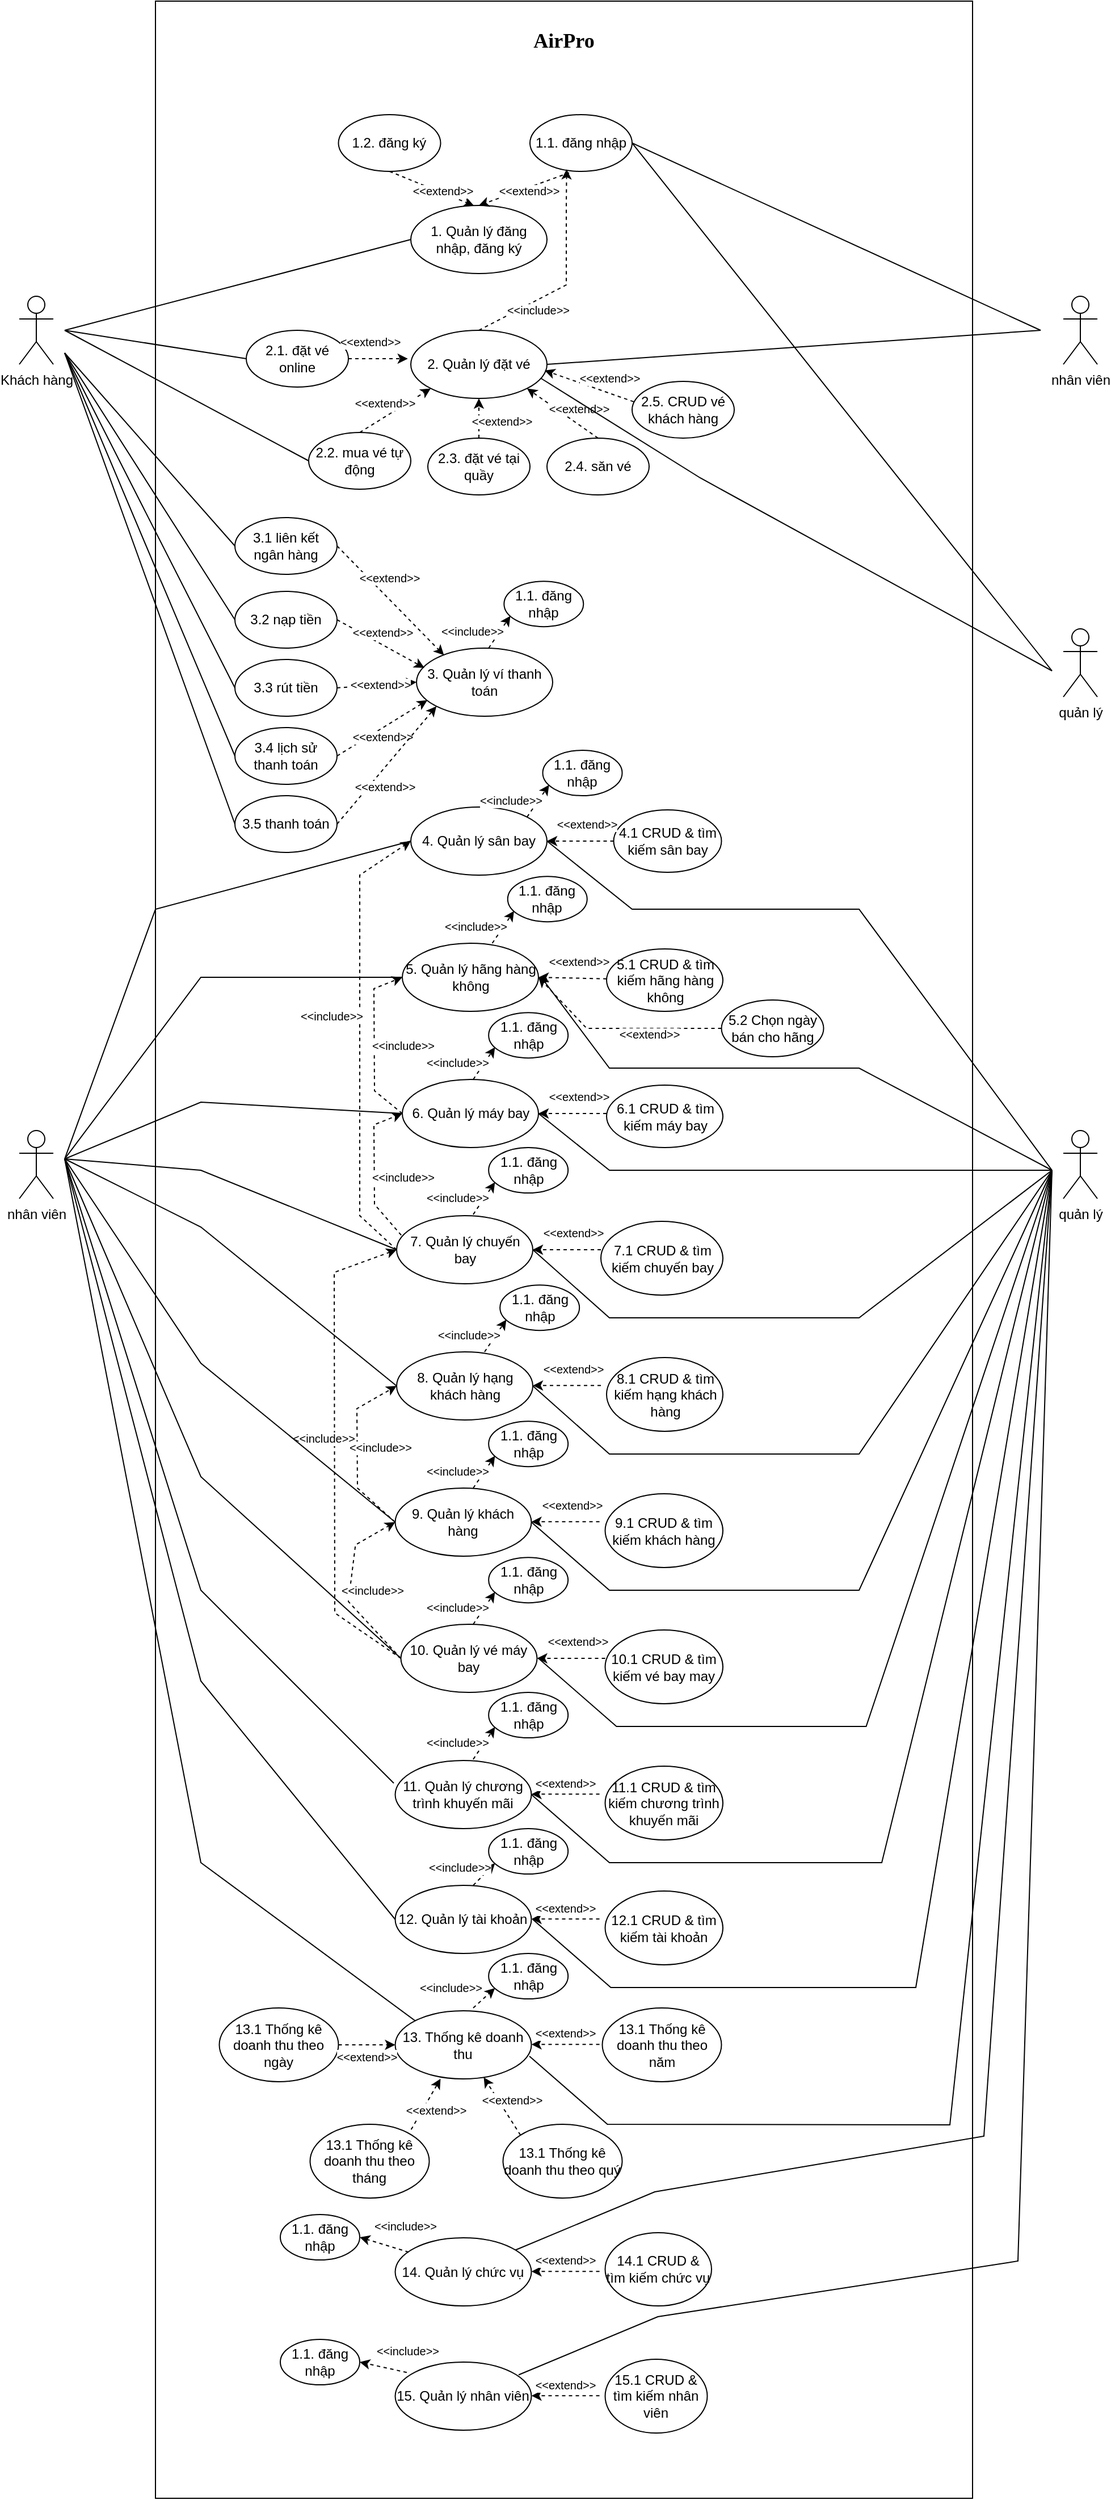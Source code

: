 <mxfile version="16.0.3" type="google"><diagram id="HGZ5LQqa8dCAZz9OMl5o" name="Page-1"><mxGraphModel dx="1887" dy="1053" grid="1" gridSize="10" guides="1" tooltips="1" connect="1" arrows="1" fold="1" page="1" pageScale="1" pageWidth="850" pageHeight="1100" math="0" shadow="0"><root><mxCell id="0"/><mxCell id="1" parent="0"/><mxCell id="fn-2T-an9Q19tA7oAcLX-1" value="" style="rounded=0;whiteSpace=wrap;html=1;fontSize=10;" vertex="1" parent="1"><mxGeometry x="200" y="80" width="720" height="2200" as="geometry"/></mxCell><mxCell id="fn-2T-an9Q19tA7oAcLX-2" value="Khách hàng" style="shape=umlActor;verticalLabelPosition=bottom;verticalAlign=top;html=1;outlineConnect=0;" vertex="1" parent="1"><mxGeometry x="80" y="340" width="30" height="60" as="geometry"/></mxCell><mxCell id="fn-2T-an9Q19tA7oAcLX-3" value="nhân viên" style="shape=umlActor;verticalLabelPosition=bottom;verticalAlign=top;html=1;outlineConnect=0;" vertex="1" parent="1"><mxGeometry x="1000" y="340" width="30" height="60" as="geometry"/></mxCell><mxCell id="fn-2T-an9Q19tA7oAcLX-4" value="quản lý" style="shape=umlActor;verticalLabelPosition=bottom;verticalAlign=top;html=1;outlineConnect=0;" vertex="1" parent="1"><mxGeometry x="1000" y="633" width="30" height="60" as="geometry"/></mxCell><mxCell id="fn-2T-an9Q19tA7oAcLX-5" value="4. Quản lý sân bay" style="ellipse;whiteSpace=wrap;html=1;" vertex="1" parent="1"><mxGeometry x="425" y="790" width="120" height="60" as="geometry"/></mxCell><mxCell id="fn-2T-an9Q19tA7oAcLX-6" value="6. Quản lý máy bay" style="ellipse;whiteSpace=wrap;html=1;" vertex="1" parent="1"><mxGeometry x="417.5" y="1030" width="120" height="60" as="geometry"/></mxCell><mxCell id="fn-2T-an9Q19tA7oAcLX-7" value="2. Quản lý đặt vé" style="ellipse;whiteSpace=wrap;html=1;" vertex="1" parent="1"><mxGeometry x="425" y="370" width="120" height="60" as="geometry"/></mxCell><mxCell id="fn-2T-an9Q19tA7oAcLX-8" value="8. Quản lý hạng khách hàng" style="ellipse;whiteSpace=wrap;html=1;" vertex="1" parent="1"><mxGeometry x="412.5" y="1270" width="120" height="60" as="geometry"/></mxCell><mxCell id="fn-2T-an9Q19tA7oAcLX-9" value="1. Quản lý đăng nhập, đăng ký" style="ellipse;whiteSpace=wrap;html=1;" vertex="1" parent="1"><mxGeometry x="425" y="260" width="120" height="60" as="geometry"/></mxCell><mxCell id="fn-2T-an9Q19tA7oAcLX-10" value="1.1. đăng nhập" style="ellipse;whiteSpace=wrap;html=1;" vertex="1" parent="1"><mxGeometry x="530" y="180" width="90" height="50" as="geometry"/></mxCell><mxCell id="fn-2T-an9Q19tA7oAcLX-11" value="1.2. đăng ký" style="ellipse;whiteSpace=wrap;html=1;" vertex="1" parent="1"><mxGeometry x="361.25" y="180" width="90" height="50" as="geometry"/></mxCell><mxCell id="fn-2T-an9Q19tA7oAcLX-12" value="" style="endArrow=classic;html=1;rounded=0;exitX=0.384;exitY=1.024;exitDx=0;exitDy=0;entryX=0.5;entryY=0;entryDx=0;entryDy=0;dashed=1;exitPerimeter=0;" edge="1" parent="1" source="fn-2T-an9Q19tA7oAcLX-10" target="fn-2T-an9Q19tA7oAcLX-9"><mxGeometry width="50" height="50" relative="1" as="geometry"><mxPoint x="512.5" y="265" as="sourcePoint"/><mxPoint x="487.5" y="185" as="targetPoint"/></mxGeometry></mxCell><mxCell id="fn-2T-an9Q19tA7oAcLX-13" value="&amp;lt;&amp;lt;extend&amp;gt;&amp;gt;" style="edgeLabel;html=1;align=center;verticalAlign=middle;resizable=0;points=[];fontSize=10;" vertex="1" connectable="0" parent="fn-2T-an9Q19tA7oAcLX-12"><mxGeometry x="-0.39" y="1" relative="1" as="geometry"><mxPoint x="-12" y="6" as="offset"/></mxGeometry></mxCell><mxCell id="fn-2T-an9Q19tA7oAcLX-14" value="" style="endArrow=classic;html=1;rounded=0;exitX=0.5;exitY=1;exitDx=0;exitDy=0;entryX=0.464;entryY=0.004;entryDx=0;entryDy=0;dashed=1;entryPerimeter=0;" edge="1" parent="1" source="fn-2T-an9Q19tA7oAcLX-11" target="fn-2T-an9Q19tA7oAcLX-9"><mxGeometry width="50" height="50" relative="1" as="geometry"><mxPoint x="454.388" y="222.36" as="sourcePoint"/><mxPoint x="487.5" y="185" as="targetPoint"/></mxGeometry></mxCell><mxCell id="fn-2T-an9Q19tA7oAcLX-15" value="&amp;lt;&amp;lt;extend&amp;gt;&amp;gt;" style="edgeLabel;html=1;align=center;verticalAlign=middle;resizable=0;points=[];fontSize=10;" vertex="1" connectable="0" parent="fn-2T-an9Q19tA7oAcLX-14"><mxGeometry x="-0.39" y="1" relative="1" as="geometry"><mxPoint x="23" y="8" as="offset"/></mxGeometry></mxCell><mxCell id="fn-2T-an9Q19tA7oAcLX-16" value="" style="endArrow=none;html=1;rounded=0;entryX=0;entryY=0.5;entryDx=0;entryDy=0;" edge="1" parent="1" target="fn-2T-an9Q19tA7oAcLX-9"><mxGeometry width="50" height="50" relative="1" as="geometry"><mxPoint x="120" y="370" as="sourcePoint"/><mxPoint x="570" y="370" as="targetPoint"/></mxGeometry></mxCell><mxCell id="fn-2T-an9Q19tA7oAcLX-17" value="" style="endArrow=none;html=1;rounded=0;entryX=1;entryY=0.5;entryDx=0;entryDy=0;" edge="1" parent="1" target="fn-2T-an9Q19tA7oAcLX-10"><mxGeometry width="50" height="50" relative="1" as="geometry"><mxPoint x="980" y="370" as="sourcePoint"/><mxPoint x="435" y="310" as="targetPoint"/></mxGeometry></mxCell><mxCell id="fn-2T-an9Q19tA7oAcLX-18" value="2.1. đặt vé online" style="ellipse;whiteSpace=wrap;html=1;" vertex="1" parent="1"><mxGeometry x="280" y="370" width="90" height="50" as="geometry"/></mxCell><mxCell id="fn-2T-an9Q19tA7oAcLX-19" value="2.3. đặt vé tại quầy" style="ellipse;whiteSpace=wrap;html=1;" vertex="1" parent="1"><mxGeometry x="440" y="465" width="90" height="50" as="geometry"/></mxCell><mxCell id="fn-2T-an9Q19tA7oAcLX-20" value="" style="endArrow=classic;html=1;rounded=0;exitX=1;exitY=0.5;exitDx=0;exitDy=0;entryX=-0.022;entryY=0.417;entryDx=0;entryDy=0;dashed=1;entryPerimeter=0;" edge="1" parent="1" source="fn-2T-an9Q19tA7oAcLX-18" target="fn-2T-an9Q19tA7oAcLX-7"><mxGeometry width="50" height="50" relative="1" as="geometry"><mxPoint x="473.131" y="242.65" as="sourcePoint"/><mxPoint x="420.68" y="270.24" as="targetPoint"/></mxGeometry></mxCell><mxCell id="fn-2T-an9Q19tA7oAcLX-21" value="&amp;lt;&amp;lt;extend&amp;gt;&amp;gt;" style="edgeLabel;html=1;align=center;verticalAlign=middle;resizable=0;points=[];fontSize=10;" vertex="1" connectable="0" parent="fn-2T-an9Q19tA7oAcLX-20"><mxGeometry x="-0.39" y="1" relative="1" as="geometry"><mxPoint x="3" y="-14" as="offset"/></mxGeometry></mxCell><mxCell id="fn-2T-an9Q19tA7oAcLX-22" value="" style="endArrow=classic;html=1;rounded=0;exitX=0.5;exitY=0;exitDx=0;exitDy=0;entryX=0.5;entryY=1;entryDx=0;entryDy=0;dashed=1;" edge="1" parent="1" source="fn-2T-an9Q19tA7oAcLX-19" target="fn-2T-an9Q19tA7oAcLX-7"><mxGeometry width="50" height="50" relative="1" as="geometry"><mxPoint x="380.0" y="385" as="sourcePoint"/><mxPoint x="437.36" y="405.02" as="targetPoint"/></mxGeometry></mxCell><mxCell id="fn-2T-an9Q19tA7oAcLX-23" value="&amp;lt;&amp;lt;extend&amp;gt;&amp;gt;" style="edgeLabel;html=1;align=center;verticalAlign=middle;resizable=0;points=[];fontSize=10;" vertex="1" connectable="0" parent="fn-2T-an9Q19tA7oAcLX-22"><mxGeometry x="-0.39" y="1" relative="1" as="geometry"><mxPoint x="21" y="-5" as="offset"/></mxGeometry></mxCell><mxCell id="fn-2T-an9Q19tA7oAcLX-24" value="" style="endArrow=none;html=1;rounded=0;fontSize=10;entryX=0;entryY=0.5;entryDx=0;entryDy=0;" edge="1" parent="1" target="fn-2T-an9Q19tA7oAcLX-18"><mxGeometry width="50" height="50" relative="1" as="geometry"><mxPoint x="120" y="370" as="sourcePoint"/><mxPoint x="610" y="390" as="targetPoint"/></mxGeometry></mxCell><mxCell id="fn-2T-an9Q19tA7oAcLX-25" value="" style="endArrow=none;html=1;rounded=0;fontSize=10;exitX=1;exitY=0.5;exitDx=0;exitDy=0;" edge="1" parent="1" source="fn-2T-an9Q19tA7oAcLX-7"><mxGeometry width="50" height="50" relative="1" as="geometry"><mxPoint x="560" y="440" as="sourcePoint"/><mxPoint x="980" y="370" as="targetPoint"/></mxGeometry></mxCell><mxCell id="fn-2T-an9Q19tA7oAcLX-26" value="&amp;lt;&amp;lt;include&amp;gt;&amp;gt;" style="endArrow=classic;html=1;rounded=0;fontSize=10;entryX=0.359;entryY=0.962;entryDx=0;entryDy=0;entryPerimeter=0;exitX=0.5;exitY=0;exitDx=0;exitDy=0;dashed=1;" edge="1" parent="1" source="fn-2T-an9Q19tA7oAcLX-7" target="fn-2T-an9Q19tA7oAcLX-10"><mxGeometry x="-0.424" y="-8" width="50" height="50" relative="1" as="geometry"><mxPoint x="560" y="440" as="sourcePoint"/><mxPoint x="610" y="390" as="targetPoint"/><Array as="points"><mxPoint x="562" y="330"/><mxPoint x="562" y="260"/></Array><mxPoint as="offset"/></mxGeometry></mxCell><mxCell id="fn-2T-an9Q19tA7oAcLX-27" value="2.4. săn vé" style="ellipse;whiteSpace=wrap;html=1;" vertex="1" parent="1"><mxGeometry x="545" y="465" width="90" height="50" as="geometry"/></mxCell><mxCell id="fn-2T-an9Q19tA7oAcLX-28" value="2.2. mua vé tự động" style="ellipse;whiteSpace=wrap;html=1;" vertex="1" parent="1"><mxGeometry x="335" y="460" width="90" height="50" as="geometry"/></mxCell><mxCell id="fn-2T-an9Q19tA7oAcLX-29" value="" style="endArrow=classic;html=1;rounded=0;exitX=0.5;exitY=0;exitDx=0;exitDy=0;entryX=0;entryY=1;entryDx=0;entryDy=0;dashed=1;" edge="1" parent="1" source="fn-2T-an9Q19tA7oAcLX-28" target="fn-2T-an9Q19tA7oAcLX-7"><mxGeometry width="50" height="50" relative="1" as="geometry"><mxPoint x="380.0" y="405" as="sourcePoint"/><mxPoint x="432.36" y="405.02" as="targetPoint"/></mxGeometry></mxCell><mxCell id="fn-2T-an9Q19tA7oAcLX-30" value="&amp;lt;&amp;lt;extend&amp;gt;&amp;gt;" style="edgeLabel;html=1;align=center;verticalAlign=middle;resizable=0;points=[];fontSize=10;" vertex="1" connectable="0" parent="fn-2T-an9Q19tA7oAcLX-29"><mxGeometry x="-0.39" y="1" relative="1" as="geometry"><mxPoint x="3" y="-14" as="offset"/></mxGeometry></mxCell><mxCell id="fn-2T-an9Q19tA7oAcLX-31" value="" style="endArrow=classic;html=1;rounded=0;exitX=0.5;exitY=0;exitDx=0;exitDy=0;entryX=1;entryY=1;entryDx=0;entryDy=0;dashed=1;" edge="1" parent="1" source="fn-2T-an9Q19tA7oAcLX-27" target="fn-2T-an9Q19tA7oAcLX-7"><mxGeometry width="50" height="50" relative="1" as="geometry"><mxPoint x="390.0" y="470" as="sourcePoint"/><mxPoint x="452.329" y="431.09" as="targetPoint"/></mxGeometry></mxCell><mxCell id="fn-2T-an9Q19tA7oAcLX-32" value="&amp;lt;&amp;lt;extend&amp;gt;&amp;gt;" style="edgeLabel;html=1;align=center;verticalAlign=middle;resizable=0;points=[];fontSize=10;" vertex="1" connectable="0" parent="fn-2T-an9Q19tA7oAcLX-31"><mxGeometry x="-0.39" y="1" relative="1" as="geometry"><mxPoint x="3" y="-14" as="offset"/></mxGeometry></mxCell><mxCell id="fn-2T-an9Q19tA7oAcLX-33" value="" style="endArrow=none;html=1;rounded=0;fontSize=10;entryX=0;entryY=0.5;entryDx=0;entryDy=0;" edge="1" parent="1" target="fn-2T-an9Q19tA7oAcLX-28"><mxGeometry width="50" height="50" relative="1" as="geometry"><mxPoint x="120" y="370" as="sourcePoint"/><mxPoint x="290.0" y="405" as="targetPoint"/></mxGeometry></mxCell><mxCell id="fn-2T-an9Q19tA7oAcLX-34" value="2.5. CRUD vé khách hàng" style="ellipse;whiteSpace=wrap;html=1;" vertex="1" parent="1"><mxGeometry x="620" y="415" width="90" height="50" as="geometry"/></mxCell><mxCell id="fn-2T-an9Q19tA7oAcLX-35" value="" style="endArrow=classic;html=1;rounded=0;exitX=0.016;exitY=0.359;exitDx=0;exitDy=0;dashed=1;exitPerimeter=0;entryX=0.983;entryY=0.589;entryDx=0;entryDy=0;entryPerimeter=0;" edge="1" parent="1" source="fn-2T-an9Q19tA7oAcLX-34" target="fn-2T-an9Q19tA7oAcLX-7"><mxGeometry width="50" height="50" relative="1" as="geometry"><mxPoint x="605.0" y="475" as="sourcePoint"/><mxPoint x="537.671" y="431.09" as="targetPoint"/></mxGeometry></mxCell><mxCell id="fn-2T-an9Q19tA7oAcLX-36" value="&amp;lt;&amp;lt;extend&amp;gt;&amp;gt;" style="edgeLabel;html=1;align=center;verticalAlign=middle;resizable=0;points=[];fontSize=10;" vertex="1" connectable="0" parent="fn-2T-an9Q19tA7oAcLX-35"><mxGeometry x="-0.39" y="1" relative="1" as="geometry"><mxPoint x="3" y="-14" as="offset"/></mxGeometry></mxCell><mxCell id="fn-2T-an9Q19tA7oAcLX-37" value="3. Quản lý ví thanh toán" style="ellipse;whiteSpace=wrap;html=1;" vertex="1" parent="1"><mxGeometry x="430" y="650" width="120" height="60" as="geometry"/></mxCell><mxCell id="fn-2T-an9Q19tA7oAcLX-38" value="3.1 liên kết ngân hàng" style="ellipse;whiteSpace=wrap;html=1;" vertex="1" parent="1"><mxGeometry x="270" y="535" width="90" height="50" as="geometry"/></mxCell><mxCell id="fn-2T-an9Q19tA7oAcLX-39" value="3.2 nạp tiền" style="ellipse;whiteSpace=wrap;html=1;" vertex="1" parent="1"><mxGeometry x="270" y="600" width="90" height="50" as="geometry"/></mxCell><mxCell id="fn-2T-an9Q19tA7oAcLX-40" value="3.3 rút tiền" style="ellipse;whiteSpace=wrap;html=1;" vertex="1" parent="1"><mxGeometry x="270" y="660" width="90" height="50" as="geometry"/></mxCell><mxCell id="fn-2T-an9Q19tA7oAcLX-41" value="3.4 lịch sử thanh toán" style="ellipse;whiteSpace=wrap;html=1;" vertex="1" parent="1"><mxGeometry x="270" y="720" width="90" height="50" as="geometry"/></mxCell><mxCell id="fn-2T-an9Q19tA7oAcLX-42" value="3.5 thanh toán" style="ellipse;whiteSpace=wrap;html=1;" vertex="1" parent="1"><mxGeometry x="270" y="780" width="90" height="50" as="geometry"/></mxCell><mxCell id="fn-2T-an9Q19tA7oAcLX-43" value="" style="endArrow=classic;html=1;rounded=0;exitX=1;exitY=0.5;exitDx=0;exitDy=0;entryX=0.202;entryY=0.104;entryDx=0;entryDy=0;dashed=1;entryPerimeter=0;" edge="1" parent="1" source="fn-2T-an9Q19tA7oAcLX-38" target="fn-2T-an9Q19tA7oAcLX-37"><mxGeometry width="50" height="50" relative="1" as="geometry"><mxPoint x="390.0" y="470" as="sourcePoint"/><mxPoint x="452.329" y="431.09" as="targetPoint"/></mxGeometry></mxCell><mxCell id="fn-2T-an9Q19tA7oAcLX-44" value="&amp;lt;&amp;lt;extend&amp;gt;&amp;gt;" style="edgeLabel;html=1;align=center;verticalAlign=middle;resizable=0;points=[];fontSize=10;" vertex="1" connectable="0" parent="fn-2T-an9Q19tA7oAcLX-43"><mxGeometry x="-0.39" y="1" relative="1" as="geometry"><mxPoint x="16" y="-1" as="offset"/></mxGeometry></mxCell><mxCell id="fn-2T-an9Q19tA7oAcLX-45" value="" style="endArrow=classic;html=1;rounded=0;exitX=1;exitY=0.5;exitDx=0;exitDy=0;dashed=1;entryX=0.058;entryY=0.29;entryDx=0;entryDy=0;entryPerimeter=0;" edge="1" parent="1" source="fn-2T-an9Q19tA7oAcLX-39" target="fn-2T-an9Q19tA7oAcLX-37"><mxGeometry width="50" height="50" relative="1" as="geometry"><mxPoint x="375.0" y="570" as="sourcePoint"/><mxPoint x="430" y="608" as="targetPoint"/></mxGeometry></mxCell><mxCell id="fn-2T-an9Q19tA7oAcLX-46" value="&amp;lt;&amp;lt;extend&amp;gt;&amp;gt;" style="edgeLabel;html=1;align=center;verticalAlign=middle;resizable=0;points=[];fontSize=10;" vertex="1" connectable="0" parent="fn-2T-an9Q19tA7oAcLX-45"><mxGeometry x="-0.39" y="1" relative="1" as="geometry"><mxPoint x="16" y="-1" as="offset"/></mxGeometry></mxCell><mxCell id="fn-2T-an9Q19tA7oAcLX-47" value="" style="endArrow=classic;html=1;rounded=0;exitX=1;exitY=0.5;exitDx=0;exitDy=0;entryX=0;entryY=0.5;entryDx=0;entryDy=0;dashed=1;" edge="1" parent="1" source="fn-2T-an9Q19tA7oAcLX-40" target="fn-2T-an9Q19tA7oAcLX-37"><mxGeometry width="50" height="50" relative="1" as="geometry"><mxPoint x="375.0" y="570" as="sourcePoint"/><mxPoint x="435.72" y="607.58" as="targetPoint"/></mxGeometry></mxCell><mxCell id="fn-2T-an9Q19tA7oAcLX-48" value="&amp;lt;&amp;lt;extend&amp;gt;&amp;gt;" style="edgeLabel;html=1;align=center;verticalAlign=middle;resizable=0;points=[];fontSize=10;" vertex="1" connectable="0" parent="fn-2T-an9Q19tA7oAcLX-47"><mxGeometry x="-0.39" y="1" relative="1" as="geometry"><mxPoint x="16" y="-1" as="offset"/></mxGeometry></mxCell><mxCell id="fn-2T-an9Q19tA7oAcLX-49" value="" style="endArrow=classic;html=1;rounded=0;exitX=1;exitY=0.5;exitDx=0;exitDy=0;entryX=0.08;entryY=0.765;entryDx=0;entryDy=0;dashed=1;entryPerimeter=0;" edge="1" parent="1" source="fn-2T-an9Q19tA7oAcLX-41" target="fn-2T-an9Q19tA7oAcLX-37"><mxGeometry width="50" height="50" relative="1" as="geometry"><mxPoint x="370.0" y="695" as="sourcePoint"/><mxPoint x="438.36" y="633.44" as="targetPoint"/></mxGeometry></mxCell><mxCell id="fn-2T-an9Q19tA7oAcLX-50" value="&amp;lt;&amp;lt;extend&amp;gt;&amp;gt;" style="edgeLabel;html=1;align=center;verticalAlign=middle;resizable=0;points=[];fontSize=10;" vertex="1" connectable="0" parent="fn-2T-an9Q19tA7oAcLX-49"><mxGeometry x="-0.39" y="1" relative="1" as="geometry"><mxPoint x="16" y="-1" as="offset"/></mxGeometry></mxCell><mxCell id="fn-2T-an9Q19tA7oAcLX-51" value="" style="endArrow=classic;html=1;rounded=0;entryX=0;entryY=1;entryDx=0;entryDy=0;dashed=1;exitX=1;exitY=0.5;exitDx=0;exitDy=0;" edge="1" parent="1" source="fn-2T-an9Q19tA7oAcLX-42" target="fn-2T-an9Q19tA7oAcLX-37"><mxGeometry width="50" height="50" relative="1" as="geometry"><mxPoint x="370.0" y="755" as="sourcePoint"/><mxPoint x="452.329" y="641.09" as="targetPoint"/></mxGeometry></mxCell><mxCell id="fn-2T-an9Q19tA7oAcLX-52" value="&amp;lt;&amp;lt;extend&amp;gt;&amp;gt;" style="edgeLabel;html=1;align=center;verticalAlign=middle;resizable=0;points=[];fontSize=10;" vertex="1" connectable="0" parent="fn-2T-an9Q19tA7oAcLX-51"><mxGeometry x="-0.39" y="1" relative="1" as="geometry"><mxPoint x="16" y="-1" as="offset"/></mxGeometry></mxCell><mxCell id="fn-2T-an9Q19tA7oAcLX-57" value="4.1 CRUD &amp;amp; tìm kiếm sân bay" style="ellipse;whiteSpace=wrap;html=1;" vertex="1" parent="1"><mxGeometry x="603.75" y="792.5" width="95" height="55" as="geometry"/></mxCell><mxCell id="fn-2T-an9Q19tA7oAcLX-58" value="" style="endArrow=classic;html=1;rounded=0;entryX=1;entryY=0.5;entryDx=0;entryDy=0;dashed=1;" edge="1" parent="1" source="fn-2T-an9Q19tA7oAcLX-57" target="fn-2T-an9Q19tA7oAcLX-5"><mxGeometry width="50" height="50" relative="1" as="geometry"><mxPoint x="385.0" y="460" as="sourcePoint"/><mxPoint x="447.329" y="421.09" as="targetPoint"/></mxGeometry></mxCell><mxCell id="fn-2T-an9Q19tA7oAcLX-59" value="&amp;lt;&amp;lt;extend&amp;gt;&amp;gt;" style="edgeLabel;html=1;align=center;verticalAlign=middle;resizable=0;points=[];fontSize=10;" vertex="1" connectable="0" parent="fn-2T-an9Q19tA7oAcLX-58"><mxGeometry x="-0.39" y="1" relative="1" as="geometry"><mxPoint x="-6" y="-16" as="offset"/></mxGeometry></mxCell><mxCell id="fn-2T-an9Q19tA7oAcLX-60" value="6.1 CRUD &amp;amp; tìm kiếm máy bay" style="ellipse;whiteSpace=wrap;html=1;" vertex="1" parent="1"><mxGeometry x="597.5" y="1035" width="102.5" height="55" as="geometry"/></mxCell><mxCell id="fn-2T-an9Q19tA7oAcLX-61" value="" style="endArrow=classic;html=1;rounded=0;entryX=1;entryY=0.5;entryDx=0;entryDy=0;dashed=1;" edge="1" parent="1"><mxGeometry width="50" height="50" relative="1" as="geometry"><mxPoint x="597.5" y="1060" as="sourcePoint"/><mxPoint x="537.5" y="1060" as="targetPoint"/></mxGeometry></mxCell><mxCell id="fn-2T-an9Q19tA7oAcLX-62" value="&amp;lt;&amp;lt;extend&amp;gt;&amp;gt;" style="edgeLabel;html=1;align=center;verticalAlign=middle;resizable=0;points=[];fontSize=10;" vertex="1" connectable="0" parent="fn-2T-an9Q19tA7oAcLX-61"><mxGeometry x="-0.39" y="1" relative="1" as="geometry"><mxPoint x="-6" y="-16" as="offset"/></mxGeometry></mxCell><mxCell id="fn-2T-an9Q19tA7oAcLX-63" value="8.1 CRUD &amp;amp; tìm kiếm hạng khách hàng" style="ellipse;whiteSpace=wrap;html=1;" vertex="1" parent="1"><mxGeometry x="597.5" y="1275" width="102.5" height="65" as="geometry"/></mxCell><mxCell id="fn-2T-an9Q19tA7oAcLX-64" value="" style="endArrow=classic;html=1;rounded=0;entryX=1;entryY=0.5;entryDx=0;entryDy=0;dashed=1;" edge="1" parent="1"><mxGeometry width="50" height="50" relative="1" as="geometry"><mxPoint x="592.5" y="1299.66" as="sourcePoint"/><mxPoint x="532.5" y="1299.66" as="targetPoint"/></mxGeometry></mxCell><mxCell id="fn-2T-an9Q19tA7oAcLX-65" value="&amp;lt;&amp;lt;extend&amp;gt;&amp;gt;" style="edgeLabel;html=1;align=center;verticalAlign=middle;resizable=0;points=[];fontSize=10;" vertex="1" connectable="0" parent="fn-2T-an9Q19tA7oAcLX-64"><mxGeometry x="-0.39" y="1" relative="1" as="geometry"><mxPoint x="-6" y="-16" as="offset"/></mxGeometry></mxCell><mxCell id="fn-2T-an9Q19tA7oAcLX-66" value="9. Quản lý khách hàng" style="ellipse;whiteSpace=wrap;html=1;" vertex="1" parent="1"><mxGeometry x="411.25" y="1390" width="120" height="60" as="geometry"/></mxCell><mxCell id="fn-2T-an9Q19tA7oAcLX-67" value="9.1 CRUD &amp;amp; tìm kiếm khách hàng" style="ellipse;whiteSpace=wrap;html=1;" vertex="1" parent="1"><mxGeometry x="596.25" y="1395" width="103.75" height="65" as="geometry"/></mxCell><mxCell id="fn-2T-an9Q19tA7oAcLX-68" value="" style="endArrow=classic;html=1;rounded=0;entryX=1;entryY=0.5;entryDx=0;entryDy=0;dashed=1;" edge="1" parent="1"><mxGeometry width="50" height="50" relative="1" as="geometry"><mxPoint x="591.25" y="1419.66" as="sourcePoint"/><mxPoint x="531.25" y="1419.66" as="targetPoint"/></mxGeometry></mxCell><mxCell id="fn-2T-an9Q19tA7oAcLX-69" value="&amp;lt;&amp;lt;extend&amp;gt;&amp;gt;" style="edgeLabel;html=1;align=center;verticalAlign=middle;resizable=0;points=[];fontSize=10;" vertex="1" connectable="0" parent="fn-2T-an9Q19tA7oAcLX-68"><mxGeometry x="-0.39" y="1" relative="1" as="geometry"><mxPoint x="-6" y="-16" as="offset"/></mxGeometry></mxCell><mxCell id="fn-2T-an9Q19tA7oAcLX-70" value="7. Quản lý chuyến bay" style="ellipse;whiteSpace=wrap;html=1;" vertex="1" parent="1"><mxGeometry x="412.5" y="1150" width="120" height="60" as="geometry"/></mxCell><mxCell id="fn-2T-an9Q19tA7oAcLX-71" value="7.1 CRUD &amp;amp; tìm kiếm chuyến bay" style="ellipse;whiteSpace=wrap;html=1;" vertex="1" parent="1"><mxGeometry x="592.5" y="1155" width="107.5" height="65" as="geometry"/></mxCell><mxCell id="fn-2T-an9Q19tA7oAcLX-72" value="" style="endArrow=classic;html=1;rounded=0;entryX=1;entryY=0.5;entryDx=0;entryDy=0;dashed=1;" edge="1" parent="1"><mxGeometry width="50" height="50" relative="1" as="geometry"><mxPoint x="592.5" y="1180" as="sourcePoint"/><mxPoint x="532.5" y="1180" as="targetPoint"/></mxGeometry></mxCell><mxCell id="fn-2T-an9Q19tA7oAcLX-73" value="&amp;lt;&amp;lt;extend&amp;gt;&amp;gt;" style="edgeLabel;html=1;align=center;verticalAlign=middle;resizable=0;points=[];fontSize=10;" vertex="1" connectable="0" parent="fn-2T-an9Q19tA7oAcLX-72"><mxGeometry x="-0.39" y="1" relative="1" as="geometry"><mxPoint x="-6" y="-16" as="offset"/></mxGeometry></mxCell><mxCell id="fn-2T-an9Q19tA7oAcLX-74" value="" style="endArrow=classic;html=1;rounded=0;fontSize=10;entryX=0;entryY=0.5;entryDx=0;entryDy=0;exitX=0;exitY=0.5;exitDx=0;exitDy=0;dashed=1;" edge="1" parent="1" source="fn-2T-an9Q19tA7oAcLX-70" target="fn-2T-an9Q19tA7oAcLX-5"><mxGeometry width="50" height="50" relative="1" as="geometry"><mxPoint x="390" y="970" as="sourcePoint"/><mxPoint x="415" y="895" as="targetPoint"/><Array as="points"><mxPoint x="380" y="1150"/><mxPoint x="380" y="850"/></Array></mxGeometry></mxCell><mxCell id="fn-2T-an9Q19tA7oAcLX-75" value="&amp;lt;&amp;lt;include&amp;gt;&amp;gt;" style="edgeLabel;html=1;align=center;verticalAlign=middle;resizable=0;points=[];fontSize=10;" vertex="1" connectable="0" parent="fn-2T-an9Q19tA7oAcLX-74"><mxGeometry x="0.141" y="2" relative="1" as="geometry"><mxPoint x="-23" y="7" as="offset"/></mxGeometry></mxCell><mxCell id="fn-2T-an9Q19tA7oAcLX-76" value="&amp;lt;&amp;lt;include&amp;gt;&amp;gt;" style="endArrow=classic;html=1;rounded=0;fontSize=10;entryX=0;entryY=0.5;entryDx=0;entryDy=0;exitX=0.034;exitY=0.287;exitDx=0;exitDy=0;dashed=1;exitPerimeter=0;" edge="1" parent="1" source="fn-2T-an9Q19tA7oAcLX-70" target="fn-2T-an9Q19tA7oAcLX-6"><mxGeometry x="-0.102" y="-25" width="50" height="50" relative="1" as="geometry"><mxPoint x="422.5" y="1160" as="sourcePoint"/><mxPoint x="427.5" y="980" as="targetPoint"/><Array as="points"><mxPoint x="393" y="1140"/><mxPoint x="392.5" y="1070"/></Array><mxPoint as="offset"/></mxGeometry></mxCell><mxCell id="fn-2T-an9Q19tA7oAcLX-77" value="&amp;lt;&amp;lt;include&amp;gt;&amp;gt;" style="endArrow=classic;html=1;rounded=0;fontSize=10;entryX=0;entryY=0.5;entryDx=0;entryDy=0;dashed=1;exitX=0;exitY=0.5;exitDx=0;exitDy=0;" edge="1" parent="1" source="fn-2T-an9Q19tA7oAcLX-87"><mxGeometry x="0.048" y="10" width="50" height="50" relative="1" as="geometry"><mxPoint x="227.5" y="1310" as="sourcePoint"/><mxPoint x="412.5" y="1180" as="targetPoint"/><Array as="points"><mxPoint x="358" y="1500"/><mxPoint x="357.5" y="1200"/></Array><mxPoint as="offset"/></mxGeometry></mxCell><mxCell id="fn-2T-an9Q19tA7oAcLX-78" value="" style="endArrow=classic;html=1;rounded=0;fontSize=10;entryX=0;entryY=0.5;entryDx=0;entryDy=0;exitX=0;exitY=0.5;exitDx=0;exitDy=0;dashed=1;" edge="1" parent="1" source="fn-2T-an9Q19tA7oAcLX-66"><mxGeometry width="50" height="50" relative="1" as="geometry"><mxPoint x="412.5" y="1390" as="sourcePoint"/><mxPoint x="412.5" y="1300" as="targetPoint"/><Array as="points"><mxPoint x="378" y="1390"/><mxPoint x="377.5" y="1320"/></Array></mxGeometry></mxCell><mxCell id="fn-2T-an9Q19tA7oAcLX-79" value="&amp;lt;&amp;lt;include&amp;gt;&amp;gt;" style="edgeLabel;html=1;align=center;verticalAlign=middle;resizable=0;points=[];fontSize=10;" vertex="1" connectable="0" parent="fn-2T-an9Q19tA7oAcLX-78"><mxGeometry x="0.141" y="2" relative="1" as="geometry"><mxPoint x="22" y="7" as="offset"/></mxGeometry></mxCell><mxCell id="fn-2T-an9Q19tA7oAcLX-80" value="5. Quản lý hãng hàng không" style="ellipse;whiteSpace=wrap;html=1;" vertex="1" parent="1"><mxGeometry x="417.5" y="910" width="120" height="60" as="geometry"/></mxCell><mxCell id="fn-2T-an9Q19tA7oAcLX-81" value="5.1 CRUD &amp;amp; tìm kiếm hãng hàng không" style="ellipse;whiteSpace=wrap;html=1;" vertex="1" parent="1"><mxGeometry x="597.5" y="915" width="102.5" height="55" as="geometry"/></mxCell><mxCell id="fn-2T-an9Q19tA7oAcLX-82" value="" style="endArrow=classic;html=1;rounded=0;entryX=1;entryY=0.5;entryDx=0;entryDy=0;dashed=1;" edge="1" parent="1" source="fn-2T-an9Q19tA7oAcLX-81" target="fn-2T-an9Q19tA7oAcLX-80"><mxGeometry width="50" height="50" relative="1" as="geometry"><mxPoint x="377.5" y="580" as="sourcePoint"/><mxPoint x="439.829" y="541.09" as="targetPoint"/></mxGeometry></mxCell><mxCell id="fn-2T-an9Q19tA7oAcLX-83" value="&amp;lt;&amp;lt;extend&amp;gt;&amp;gt;" style="edgeLabel;html=1;align=center;verticalAlign=middle;resizable=0;points=[];fontSize=10;" vertex="1" connectable="0" parent="fn-2T-an9Q19tA7oAcLX-82"><mxGeometry x="-0.39" y="1" relative="1" as="geometry"><mxPoint x="-6" y="-16" as="offset"/></mxGeometry></mxCell><mxCell id="fn-2T-an9Q19tA7oAcLX-84" value="11. Quản lý chương trình khuyến mãi" style="ellipse;whiteSpace=wrap;html=1;" vertex="1" parent="1"><mxGeometry x="411.25" y="1630" width="120" height="60" as="geometry"/></mxCell><mxCell id="fn-2T-an9Q19tA7oAcLX-85" value="11.1 CRUD &amp;amp; tìm kiếm chương trình khuyến mãi" style="ellipse;whiteSpace=wrap;html=1;" vertex="1" parent="1"><mxGeometry x="596.25" y="1635" width="103.75" height="65" as="geometry"/></mxCell><mxCell id="fn-2T-an9Q19tA7oAcLX-86" value="&lt;font style=&quot;font-size: 10px&quot;&gt;&amp;lt;&amp;lt;extend&amp;gt;&amp;gt;&lt;/font&gt;" style="endArrow=classic;html=1;rounded=0;entryX=1;entryY=0.5;entryDx=0;entryDy=0;dashed=1;" edge="1" parent="1"><mxGeometry y="-10" width="50" height="50" relative="1" as="geometry"><mxPoint x="591.25" y="1659.66" as="sourcePoint"/><mxPoint x="531.25" y="1659.66" as="targetPoint"/><mxPoint as="offset"/></mxGeometry></mxCell><mxCell id="fn-2T-an9Q19tA7oAcLX-87" value="10. Quản lý vé máy bay" style="ellipse;whiteSpace=wrap;html=1;" vertex="1" parent="1"><mxGeometry x="416.25" y="1510" width="120" height="60" as="geometry"/></mxCell><mxCell id="fn-2T-an9Q19tA7oAcLX-88" value="10.1 CRUD &amp;amp; tìm kiếm vé bay may" style="ellipse;whiteSpace=wrap;html=1;" vertex="1" parent="1"><mxGeometry x="596.25" y="1515" width="103.75" height="65" as="geometry"/></mxCell><mxCell id="fn-2T-an9Q19tA7oAcLX-89" value="" style="endArrow=classic;html=1;rounded=0;entryX=1;entryY=0.5;entryDx=0;entryDy=0;dashed=1;" edge="1" parent="1"><mxGeometry width="50" height="50" relative="1" as="geometry"><mxPoint x="596.25" y="1540" as="sourcePoint"/><mxPoint x="536.25" y="1540" as="targetPoint"/></mxGeometry></mxCell><mxCell id="fn-2T-an9Q19tA7oAcLX-90" value="&amp;lt;&amp;lt;extend&amp;gt;&amp;gt;" style="edgeLabel;html=1;align=center;verticalAlign=middle;resizable=0;points=[];fontSize=10;" vertex="1" connectable="0" parent="fn-2T-an9Q19tA7oAcLX-89"><mxGeometry x="-0.39" y="1" relative="1" as="geometry"><mxPoint x="-6" y="-16" as="offset"/></mxGeometry></mxCell><mxCell id="fn-2T-an9Q19tA7oAcLX-91" value="&amp;lt;&amp;lt;include&amp;gt;&amp;gt;" style="endArrow=classic;html=1;rounded=0;fontSize=10;entryX=0;entryY=0.5;entryDx=0;entryDy=0;dashed=1;exitX=0;exitY=0.5;exitDx=0;exitDy=0;" edge="1" parent="1" source="fn-2T-an9Q19tA7oAcLX-87"><mxGeometry x="0.023" y="-20" width="50" height="50" relative="1" as="geometry"><mxPoint x="411.25" y="1690" as="sourcePoint"/><mxPoint x="411.25" y="1420" as="targetPoint"/><Array as="points"><mxPoint x="370" y="1490"/><mxPoint x="376.25" y="1440"/></Array><mxPoint as="offset"/></mxGeometry></mxCell><mxCell id="fn-2T-an9Q19tA7oAcLX-92" value="12. Quản lý tài khoản" style="ellipse;whiteSpace=wrap;html=1;" vertex="1" parent="1"><mxGeometry x="411.25" y="1740" width="120" height="60" as="geometry"/></mxCell><mxCell id="fn-2T-an9Q19tA7oAcLX-93" value="12.1 CRUD &amp;amp; tìm kiếm tài khoản" style="ellipse;whiteSpace=wrap;html=1;" vertex="1" parent="1"><mxGeometry x="596.25" y="1745" width="103.75" height="65" as="geometry"/></mxCell><mxCell id="fn-2T-an9Q19tA7oAcLX-94" value="&lt;font style=&quot;font-size: 10px&quot;&gt;&amp;lt;&amp;lt;extend&amp;gt;&amp;gt;&lt;/font&gt;" style="endArrow=classic;html=1;rounded=0;entryX=1;entryY=0.5;entryDx=0;entryDy=0;dashed=1;" edge="1" parent="1"><mxGeometry y="-10" width="50" height="50" relative="1" as="geometry"><mxPoint x="591.25" y="1769.66" as="sourcePoint"/><mxPoint x="531.25" y="1769.66" as="targetPoint"/><mxPoint as="offset"/></mxGeometry></mxCell><mxCell id="fn-2T-an9Q19tA7oAcLX-95" value="13. Thống kê doanh thu" style="ellipse;whiteSpace=wrap;html=1;" vertex="1" parent="1"><mxGeometry x="411.25" y="1850.5" width="120" height="60" as="geometry"/></mxCell><mxCell id="fn-2T-an9Q19tA7oAcLX-96" value="13.1 Thống kê doanh thu theo ngày" style="ellipse;whiteSpace=wrap;html=1;" vertex="1" parent="1"><mxGeometry x="256.25" y="1848" width="105" height="65" as="geometry"/></mxCell><mxCell id="fn-2T-an9Q19tA7oAcLX-97" value="&lt;font style=&quot;font-size: 10px&quot;&gt;&amp;lt;&amp;lt;extend&amp;gt;&amp;gt;&lt;/font&gt;" style="endArrow=classic;html=1;rounded=0;entryX=1;entryY=0.5;entryDx=0;entryDy=0;dashed=1;" edge="1" parent="1"><mxGeometry y="-10" width="50" height="50" relative="1" as="geometry"><mxPoint x="591.25" y="1880.16" as="sourcePoint"/><mxPoint x="531.25" y="1880.16" as="targetPoint"/><mxPoint as="offset"/></mxGeometry></mxCell><mxCell id="fn-2T-an9Q19tA7oAcLX-98" value="13.1 Thống kê doanh thu theo tháng" style="ellipse;whiteSpace=wrap;html=1;" vertex="1" parent="1"><mxGeometry x="336.25" y="1950.5" width="105" height="65" as="geometry"/></mxCell><mxCell id="fn-2T-an9Q19tA7oAcLX-99" value="13.1 Thống kê doanh thu theo quý" style="ellipse;whiteSpace=wrap;html=1;" vertex="1" parent="1"><mxGeometry x="506.25" y="1950.5" width="105" height="65" as="geometry"/></mxCell><mxCell id="fn-2T-an9Q19tA7oAcLX-100" value="13.1 Thống kê doanh thu theo năm" style="ellipse;whiteSpace=wrap;html=1;" vertex="1" parent="1"><mxGeometry x="593.75" y="1848" width="105" height="65" as="geometry"/></mxCell><mxCell id="fn-2T-an9Q19tA7oAcLX-101" value="&lt;font style=&quot;font-size: 10px&quot;&gt;&amp;lt;&amp;lt;extend&amp;gt;&amp;gt;&lt;/font&gt;" style="endArrow=classic;html=1;rounded=0;dashed=1;exitX=0;exitY=0;exitDx=0;exitDy=0;" edge="1" parent="1" source="fn-2T-an9Q19tA7oAcLX-99" target="fn-2T-an9Q19tA7oAcLX-95"><mxGeometry y="-10" width="50" height="50" relative="1" as="geometry"><mxPoint x="601.25" y="1890.16" as="sourcePoint"/><mxPoint x="541.25" y="1890.16" as="targetPoint"/><mxPoint as="offset"/></mxGeometry></mxCell><mxCell id="fn-2T-an9Q19tA7oAcLX-102" value="&lt;font style=&quot;font-size: 10px&quot;&gt;&amp;lt;&amp;lt;extend&amp;gt;&amp;gt;&lt;/font&gt;" style="endArrow=classic;html=1;rounded=0;entryX=0.333;entryY=0.997;entryDx=0;entryDy=0;dashed=1;exitX=0.848;exitY=0.072;exitDx=0;exitDy=0;exitPerimeter=0;entryPerimeter=0;" edge="1" parent="1" source="fn-2T-an9Q19tA7oAcLX-98" target="fn-2T-an9Q19tA7oAcLX-95"><mxGeometry y="-10" width="50" height="50" relative="1" as="geometry"><mxPoint x="563.71" y="1959.98" as="sourcePoint"/><mxPoint x="529.25" y="1908.26" as="targetPoint"/><mxPoint as="offset"/></mxGeometry></mxCell><mxCell id="fn-2T-an9Q19tA7oAcLX-103" value="&lt;font style=&quot;font-size: 10px&quot;&gt;&amp;lt;&amp;lt;extend&amp;gt;&amp;gt;&lt;/font&gt;" style="endArrow=classic;html=1;rounded=0;dashed=1;exitX=1;exitY=0.5;exitDx=0;exitDy=0;" edge="1" parent="1" source="fn-2T-an9Q19tA7oAcLX-96" target="fn-2T-an9Q19tA7oAcLX-95"><mxGeometry y="-10" width="50" height="50" relative="1" as="geometry"><mxPoint x="435.29" y="1965.18" as="sourcePoint"/><mxPoint x="461.21" y="1920.32" as="targetPoint"/><mxPoint as="offset"/></mxGeometry></mxCell><mxCell id="fn-2T-an9Q19tA7oAcLX-104" value="" style="endArrow=none;html=1;rounded=0;fontSize=10;exitX=1;exitY=0.5;exitDx=0;exitDy=0;" edge="1" parent="1" source="fn-2T-an9Q19tA7oAcLX-10"><mxGeometry width="50" height="50" relative="1" as="geometry"><mxPoint x="650" y="600" as="sourcePoint"/><mxPoint x="990" y="670" as="targetPoint"/><Array as="points"/></mxGeometry></mxCell><mxCell id="fn-2T-an9Q19tA7oAcLX-105" value="" style="endArrow=none;html=1;rounded=0;fontSize=10;exitX=0.955;exitY=0.704;exitDx=0;exitDy=0;exitPerimeter=0;" edge="1" parent="1" source="fn-2T-an9Q19tA7oAcLX-7"><mxGeometry width="50" height="50" relative="1" as="geometry"><mxPoint x="555.0" y="300" as="sourcePoint"/><mxPoint x="990" y="670" as="targetPoint"/><Array as="points"><mxPoint x="680" y="500"/></Array></mxGeometry></mxCell><mxCell id="fn-2T-an9Q19tA7oAcLX-107" value="15. Quản lý nhân viên" style="ellipse;whiteSpace=wrap;html=1;" vertex="1" parent="1"><mxGeometry x="411.25" y="2160" width="120" height="60" as="geometry"/></mxCell><mxCell id="fn-2T-an9Q19tA7oAcLX-108" value="15.1 CRUD &amp;amp; tìm kiếm nhân viên" style="ellipse;whiteSpace=wrap;html=1;" vertex="1" parent="1"><mxGeometry x="596.25" y="2157.5" width="90" height="65" as="geometry"/></mxCell><mxCell id="fn-2T-an9Q19tA7oAcLX-109" value="&lt;font style=&quot;font-size: 10px&quot;&gt;&amp;lt;&amp;lt;extend&amp;gt;&amp;gt;&lt;/font&gt;" style="endArrow=classic;html=1;rounded=0;entryX=1;entryY=0.5;entryDx=0;entryDy=0;dashed=1;" edge="1" parent="1"><mxGeometry y="-10" width="50" height="50" relative="1" as="geometry"><mxPoint x="591.25" y="2189.66" as="sourcePoint"/><mxPoint x="531.25" y="2189.66" as="targetPoint"/><mxPoint as="offset"/></mxGeometry></mxCell><mxCell id="fn-2T-an9Q19tA7oAcLX-110" value="14. Quản lý chức vụ" style="ellipse;whiteSpace=wrap;html=1;" vertex="1" parent="1"><mxGeometry x="411.25" y="2050.5" width="120" height="60" as="geometry"/></mxCell><mxCell id="fn-2T-an9Q19tA7oAcLX-111" value="14.1 CRUD &amp;amp; tìm kiếm chức vụ" style="ellipse;whiteSpace=wrap;html=1;" vertex="1" parent="1"><mxGeometry x="596.25" y="2046" width="93.75" height="64.5" as="geometry"/></mxCell><mxCell id="fn-2T-an9Q19tA7oAcLX-112" value="&lt;font style=&quot;font-size: 10px&quot;&gt;&amp;lt;&amp;lt;extend&amp;gt;&amp;gt;&lt;/font&gt;" style="endArrow=classic;html=1;rounded=0;entryX=1;entryY=0.5;entryDx=0;entryDy=0;dashed=1;" edge="1" parent="1"><mxGeometry y="-10" width="50" height="50" relative="1" as="geometry"><mxPoint x="591.25" y="2080.16" as="sourcePoint"/><mxPoint x="531.25" y="2080.16" as="targetPoint"/><mxPoint as="offset"/></mxGeometry></mxCell><mxCell id="fn-2T-an9Q19tA7oAcLX-113" value="" style="endArrow=none;html=1;rounded=0;fontSize=10;entryX=0;entryY=0.5;entryDx=0;entryDy=0;" edge="1" parent="1" target="fn-2T-an9Q19tA7oAcLX-38"><mxGeometry width="50" height="50" relative="1" as="geometry"><mxPoint x="120" y="390" as="sourcePoint"/><mxPoint x="700" y="490" as="targetPoint"/></mxGeometry></mxCell><mxCell id="fn-2T-an9Q19tA7oAcLX-114" value="" style="endArrow=none;html=1;rounded=0;fontSize=10;entryX=0;entryY=0.5;entryDx=0;entryDy=0;" edge="1" parent="1" target="fn-2T-an9Q19tA7oAcLX-39"><mxGeometry width="50" height="50" relative="1" as="geometry"><mxPoint x="120" y="390" as="sourcePoint"/><mxPoint x="220" y="490" as="targetPoint"/></mxGeometry></mxCell><mxCell id="fn-2T-an9Q19tA7oAcLX-115" value="" style="endArrow=none;html=1;rounded=0;fontSize=10;entryX=0;entryY=0.5;entryDx=0;entryDy=0;" edge="1" parent="1" target="fn-2T-an9Q19tA7oAcLX-40"><mxGeometry width="50" height="50" relative="1" as="geometry"><mxPoint x="120" y="390" as="sourcePoint"/><mxPoint x="220" y="490" as="targetPoint"/></mxGeometry></mxCell><mxCell id="fn-2T-an9Q19tA7oAcLX-116" value="" style="endArrow=none;html=1;rounded=0;fontSize=10;entryX=0;entryY=0.5;entryDx=0;entryDy=0;" edge="1" parent="1" target="fn-2T-an9Q19tA7oAcLX-41"><mxGeometry width="50" height="50" relative="1" as="geometry"><mxPoint x="120" y="390" as="sourcePoint"/><mxPoint x="220" y="490" as="targetPoint"/></mxGeometry></mxCell><mxCell id="fn-2T-an9Q19tA7oAcLX-117" value="" style="endArrow=none;html=1;rounded=0;fontSize=10;entryX=0;entryY=0.5;entryDx=0;entryDy=0;" edge="1" parent="1" target="fn-2T-an9Q19tA7oAcLX-42"><mxGeometry width="50" height="50" relative="1" as="geometry"><mxPoint x="120" y="390" as="sourcePoint"/><mxPoint x="220" y="490" as="targetPoint"/></mxGeometry></mxCell><mxCell id="fn-2T-an9Q19tA7oAcLX-118" value="nhân viên" style="shape=umlActor;verticalLabelPosition=bottom;verticalAlign=top;html=1;outlineConnect=0;" vertex="1" parent="1"><mxGeometry x="80" y="1075" width="30" height="60" as="geometry"/></mxCell><mxCell id="fn-2T-an9Q19tA7oAcLX-119" value="quản lý" style="shape=umlActor;verticalLabelPosition=bottom;verticalAlign=top;html=1;outlineConnect=0;" vertex="1" parent="1"><mxGeometry x="1000" y="1075" width="30" height="60" as="geometry"/></mxCell><mxCell id="fn-2T-an9Q19tA7oAcLX-120" value="" style="endArrow=none;html=1;rounded=0;fontSize=10;entryX=0;entryY=0.5;entryDx=0;entryDy=0;" edge="1" parent="1" target="fn-2T-an9Q19tA7oAcLX-5"><mxGeometry width="50" height="50" relative="1" as="geometry"><mxPoint x="120" y="1100" as="sourcePoint"/><mxPoint x="600" y="950" as="targetPoint"/><Array as="points"><mxPoint x="200" y="880"/></Array></mxGeometry></mxCell><mxCell id="fn-2T-an9Q19tA7oAcLX-121" value="" style="endArrow=none;html=1;rounded=0;fontSize=10;entryX=0;entryY=0.5;entryDx=0;entryDy=0;" edge="1" parent="1" target="fn-2T-an9Q19tA7oAcLX-80"><mxGeometry width="50" height="50" relative="1" as="geometry"><mxPoint x="120" y="1100" as="sourcePoint"/><mxPoint x="435.0" y="830" as="targetPoint"/><Array as="points"><mxPoint x="240" y="940"/></Array></mxGeometry></mxCell><mxCell id="fn-2T-an9Q19tA7oAcLX-122" value="" style="endArrow=none;html=1;rounded=0;fontSize=10;entryX=0;entryY=0.5;entryDx=0;entryDy=0;" edge="1" parent="1" target="fn-2T-an9Q19tA7oAcLX-6"><mxGeometry width="50" height="50" relative="1" as="geometry"><mxPoint x="120" y="1100" as="sourcePoint"/><mxPoint x="445.0" y="840" as="targetPoint"/><Array as="points"><mxPoint x="240" y="1050"/></Array></mxGeometry></mxCell><mxCell id="fn-2T-an9Q19tA7oAcLX-123" value="" style="endArrow=none;html=1;rounded=0;fontSize=10;entryX=0;entryY=0.5;entryDx=0;entryDy=0;" edge="1" parent="1" target="fn-2T-an9Q19tA7oAcLX-70"><mxGeometry width="50" height="50" relative="1" as="geometry"><mxPoint x="120" y="1100" as="sourcePoint"/><mxPoint x="430.0" y="990" as="targetPoint"/><Array as="points"><mxPoint x="240" y="1110"/></Array></mxGeometry></mxCell><mxCell id="fn-2T-an9Q19tA7oAcLX-124" value="" style="endArrow=none;html=1;rounded=0;fontSize=10;entryX=0;entryY=0.5;entryDx=0;entryDy=0;" edge="1" parent="1" target="fn-2T-an9Q19tA7oAcLX-8"><mxGeometry width="50" height="50" relative="1" as="geometry"><mxPoint x="120" y="1100" as="sourcePoint"/><mxPoint x="425.0" y="1080" as="targetPoint"/><Array as="points"><mxPoint x="240" y="1160"/></Array></mxGeometry></mxCell><mxCell id="fn-2T-an9Q19tA7oAcLX-125" value="" style="endArrow=none;html=1;rounded=0;fontSize=10;entryX=0;entryY=0.5;entryDx=0;entryDy=0;" edge="1" parent="1" target="fn-2T-an9Q19tA7oAcLX-66"><mxGeometry width="50" height="50" relative="1" as="geometry"><mxPoint x="120" y="1100" as="sourcePoint"/><mxPoint x="425.0" y="1170" as="targetPoint"/><Array as="points"><mxPoint x="240" y="1280"/></Array></mxGeometry></mxCell><mxCell id="fn-2T-an9Q19tA7oAcLX-126" value="" style="endArrow=none;html=1;rounded=0;fontSize=10;entryX=0;entryY=0.5;entryDx=0;entryDy=0;" edge="1" parent="1" target="fn-2T-an9Q19tA7oAcLX-87"><mxGeometry width="50" height="50" relative="1" as="geometry"><mxPoint x="120" y="1100" as="sourcePoint"/><mxPoint x="425.0" y="1260" as="targetPoint"/><Array as="points"><mxPoint x="240" y="1380"/></Array></mxGeometry></mxCell><mxCell id="fn-2T-an9Q19tA7oAcLX-127" value="" style="endArrow=none;html=1;rounded=0;fontSize=10;" edge="1" parent="1"><mxGeometry width="50" height="50" relative="1" as="geometry"><mxPoint x="120" y="1100" as="sourcePoint"/><mxPoint x="410" y="1650" as="targetPoint"/><Array as="points"><mxPoint x="240" y="1480"/></Array></mxGeometry></mxCell><mxCell id="fn-2T-an9Q19tA7oAcLX-128" value="" style="endArrow=none;html=1;rounded=0;fontSize=10;entryX=0;entryY=0.5;entryDx=0;entryDy=0;" edge="1" parent="1" target="fn-2T-an9Q19tA7oAcLX-92"><mxGeometry width="50" height="50" relative="1" as="geometry"><mxPoint x="120" y="1100" as="sourcePoint"/><mxPoint x="410.0" y="1520" as="targetPoint"/><Array as="points"><mxPoint x="240" y="1560"/></Array></mxGeometry></mxCell><mxCell id="fn-2T-an9Q19tA7oAcLX-129" value="" style="endArrow=none;html=1;rounded=0;fontSize=10;entryX=0;entryY=0;entryDx=0;entryDy=0;" edge="1" parent="1" target="fn-2T-an9Q19tA7oAcLX-95"><mxGeometry width="50" height="50" relative="1" as="geometry"><mxPoint x="120" y="1100" as="sourcePoint"/><mxPoint x="420.0" y="1530" as="targetPoint"/><Array as="points"><mxPoint x="240" y="1720"/></Array></mxGeometry></mxCell><mxCell id="fn-2T-an9Q19tA7oAcLX-130" value="" style="endArrow=none;html=1;rounded=0;fontSize=10;entryX=1;entryY=0.5;entryDx=0;entryDy=0;" edge="1" parent="1" target="fn-2T-an9Q19tA7oAcLX-5"><mxGeometry width="50" height="50" relative="1" as="geometry"><mxPoint x="990" y="1110" as="sourcePoint"/><mxPoint x="425" y="820" as="targetPoint"/><Array as="points"><mxPoint x="820" y="880"/><mxPoint x="620" y="880"/></Array></mxGeometry></mxCell><mxCell id="fn-2T-an9Q19tA7oAcLX-131" value="5.2 Chọn ngày bán cho hãng" style="ellipse;whiteSpace=wrap;html=1;" vertex="1" parent="1"><mxGeometry x="698.75" y="960" width="90" height="50" as="geometry"/></mxCell><mxCell id="fn-2T-an9Q19tA7oAcLX-132" value="&amp;lt;&amp;lt;include&amp;gt;&amp;gt;" style="endArrow=classic;html=1;rounded=0;fontSize=10;entryX=0;entryY=0.5;entryDx=0;entryDy=0;exitX=0;exitY=0.5;exitDx=0;exitDy=0;dashed=1;" edge="1" parent="1" source="fn-2T-an9Q19tA7oAcLX-6"><mxGeometry x="-0.037" y="-25" width="50" height="50" relative="1" as="geometry"><mxPoint x="416.58" y="1047.22" as="sourcePoint"/><mxPoint x="417.5" y="940" as="targetPoint"/><Array as="points"><mxPoint x="393" y="1040"/><mxPoint x="392.5" y="950"/></Array><mxPoint as="offset"/></mxGeometry></mxCell><mxCell id="fn-2T-an9Q19tA7oAcLX-133" value="" style="endArrow=classic;html=1;rounded=0;entryX=1;entryY=0.5;entryDx=0;entryDy=0;dashed=1;exitX=0;exitY=0.5;exitDx=0;exitDy=0;" edge="1" parent="1" source="fn-2T-an9Q19tA7oAcLX-131" target="fn-2T-an9Q19tA7oAcLX-80"><mxGeometry width="50" height="50" relative="1" as="geometry"><mxPoint x="607.531" y="951.546" as="sourcePoint"/><mxPoint x="547.5" y="950" as="targetPoint"/><Array as="points"><mxPoint x="580" y="985"/></Array></mxGeometry></mxCell><mxCell id="fn-2T-an9Q19tA7oAcLX-134" value="&amp;lt;&amp;lt;extend&amp;gt;&amp;gt;" style="edgeLabel;html=1;align=center;verticalAlign=middle;resizable=0;points=[];fontSize=10;" vertex="1" connectable="0" parent="fn-2T-an9Q19tA7oAcLX-133"><mxGeometry x="-0.39" y="1" relative="1" as="geometry"><mxPoint x="-9" y="4" as="offset"/></mxGeometry></mxCell><mxCell id="fn-2T-an9Q19tA7oAcLX-135" value="" style="endArrow=none;html=1;rounded=0;fontSize=10;" edge="1" parent="1"><mxGeometry width="50" height="50" relative="1" as="geometry"><mxPoint x="990" y="1110" as="sourcePoint"/><mxPoint x="540" y="940" as="targetPoint"/><Array as="points"><mxPoint x="820" y="1020"/><mxPoint x="600" y="1020"/></Array></mxGeometry></mxCell><mxCell id="fn-2T-an9Q19tA7oAcLX-136" value="" style="endArrow=none;html=1;rounded=0;fontSize=10;entryX=1;entryY=0.5;entryDx=0;entryDy=0;" edge="1" parent="1" target="fn-2T-an9Q19tA7oAcLX-6"><mxGeometry width="50" height="50" relative="1" as="geometry"><mxPoint x="990" y="1110" as="sourcePoint"/><mxPoint x="550.0" y="950" as="targetPoint"/><Array as="points"><mxPoint x="600" y="1110"/></Array></mxGeometry></mxCell><mxCell id="fn-2T-an9Q19tA7oAcLX-137" value="" style="endArrow=none;html=1;rounded=0;fontSize=10;entryX=1;entryY=0.5;entryDx=0;entryDy=0;" edge="1" parent="1" target="fn-2T-an9Q19tA7oAcLX-70"><mxGeometry width="50" height="50" relative="1" as="geometry"><mxPoint x="990" y="1110" as="sourcePoint"/><mxPoint x="540" y="1210" as="targetPoint"/><Array as="points"><mxPoint x="820" y="1240"/><mxPoint x="600" y="1240"/></Array></mxGeometry></mxCell><mxCell id="fn-2T-an9Q19tA7oAcLX-138" value="" style="endArrow=none;html=1;rounded=0;fontSize=10;entryX=1;entryY=0.5;entryDx=0;entryDy=0;" edge="1" parent="1" target="fn-2T-an9Q19tA7oAcLX-8"><mxGeometry width="50" height="50" relative="1" as="geometry"><mxPoint x="990" y="1110" as="sourcePoint"/><mxPoint x="540" y="1320" as="targetPoint"/><Array as="points"><mxPoint x="820" y="1360"/><mxPoint x="600" y="1360"/></Array></mxGeometry></mxCell><mxCell id="fn-2T-an9Q19tA7oAcLX-139" value="" style="endArrow=none;html=1;rounded=0;fontSize=10;entryX=1;entryY=0.5;entryDx=0;entryDy=0;" edge="1" parent="1" target="fn-2T-an9Q19tA7oAcLX-66"><mxGeometry width="50" height="50" relative="1" as="geometry"><mxPoint x="990" y="1110" as="sourcePoint"/><mxPoint x="540.0" y="1310" as="targetPoint"/><Array as="points"><mxPoint x="820" y="1480"/><mxPoint x="600" y="1480"/></Array></mxGeometry></mxCell><mxCell id="fn-2T-an9Q19tA7oAcLX-140" value="" style="endArrow=none;html=1;rounded=0;fontSize=10;entryX=1;entryY=0.5;entryDx=0;entryDy=0;" edge="1" parent="1"><mxGeometry width="50" height="50" relative="1" as="geometry"><mxPoint x="990" y="1110" as="sourcePoint"/><mxPoint x="537.5" y="1540" as="targetPoint"/><Array as="points"><mxPoint x="826.25" y="1600"/><mxPoint x="606.25" y="1600"/></Array></mxGeometry></mxCell><mxCell id="fn-2T-an9Q19tA7oAcLX-141" value="" style="endArrow=none;html=1;rounded=0;fontSize=10;entryX=1;entryY=0.5;entryDx=0;entryDy=0;" edge="1" parent="1"><mxGeometry width="50" height="50" relative="1" as="geometry"><mxPoint x="990" y="1110" as="sourcePoint"/><mxPoint x="531.25" y="1660" as="targetPoint"/><Array as="points"><mxPoint x="840" y="1720"/><mxPoint x="600" y="1720"/></Array></mxGeometry></mxCell><mxCell id="fn-2T-an9Q19tA7oAcLX-142" value="" style="endArrow=none;html=1;rounded=0;fontSize=10;entryX=1;entryY=0.5;entryDx=0;entryDy=0;" edge="1" parent="1"><mxGeometry width="50" height="50" relative="1" as="geometry"><mxPoint x="990" y="1110" as="sourcePoint"/><mxPoint x="532.5" y="1770" as="targetPoint"/><Array as="points"><mxPoint x="870" y="1830"/><mxPoint x="601.25" y="1830"/></Array></mxGeometry></mxCell><mxCell id="fn-2T-an9Q19tA7oAcLX-143" value="" style="endArrow=none;html=1;rounded=0;fontSize=10;entryX=1;entryY=0.5;entryDx=0;entryDy=0;" edge="1" parent="1"><mxGeometry width="50" height="50" relative="1" as="geometry"><mxPoint x="990" y="1110" as="sourcePoint"/><mxPoint x="529.5" y="1890.5" as="targetPoint"/><Array as="points"><mxPoint x="900" y="1951"/><mxPoint x="598.25" y="1950.5"/></Array></mxGeometry></mxCell><mxCell id="fn-2T-an9Q19tA7oAcLX-144" value="" style="endArrow=none;html=1;rounded=0;fontSize=10;" edge="1" parent="1" target="fn-2T-an9Q19tA7oAcLX-110"><mxGeometry width="50" height="50" relative="1" as="geometry"><mxPoint x="990" y="1110" as="sourcePoint"/><mxPoint x="539.5" y="1900.5" as="targetPoint"/><Array as="points"><mxPoint x="930" y="1961"/><mxPoint x="640" y="2010"/></Array></mxGeometry></mxCell><mxCell id="fn-2T-an9Q19tA7oAcLX-145" value="" style="endArrow=none;html=1;rounded=0;fontSize=10;" edge="1" parent="1"><mxGeometry width="50" height="50" relative="1" as="geometry"><mxPoint x="990" y="1110" as="sourcePoint"/><mxPoint x="520.001" y="2171.257" as="targetPoint"/><Array as="points"><mxPoint x="960" y="2071"/><mxPoint x="642.72" y="2120"/></Array></mxGeometry></mxCell><mxCell id="fn-2T-an9Q19tA7oAcLX-146" value="1.1. đăng nhập" style="ellipse;whiteSpace=wrap;html=1;" vertex="1" parent="1"><mxGeometry x="541.25" y="740" width="70" height="40" as="geometry"/></mxCell><mxCell id="fn-2T-an9Q19tA7oAcLX-147" value="&amp;lt;&amp;lt;include&amp;gt;&amp;gt;" style="endArrow=classic;html=1;rounded=0;fontSize=10;exitX=1;exitY=0;exitDx=0;exitDy=0;dashed=1;entryX=0.08;entryY=0.763;entryDx=0;entryDy=0;entryPerimeter=0;" edge="1" parent="1" source="fn-2T-an9Q19tA7oAcLX-5" target="fn-2T-an9Q19tA7oAcLX-146"><mxGeometry x="-0.778" y="20" width="50" height="50" relative="1" as="geometry"><mxPoint x="495.0" y="380" as="sourcePoint"/><mxPoint x="490.92" y="330.9" as="targetPoint"/><mxPoint as="offset"/></mxGeometry></mxCell><mxCell id="fn-2T-an9Q19tA7oAcLX-148" value="1.1. đăng nhập" style="ellipse;whiteSpace=wrap;html=1;" vertex="1" parent="1"><mxGeometry x="510.37" y="851.09" width="70" height="40" as="geometry"/></mxCell><mxCell id="fn-2T-an9Q19tA7oAcLX-149" value="&amp;lt;&amp;lt;include&amp;gt;&amp;gt;" style="endArrow=classic;html=1;rounded=0;fontSize=10;exitX=1;exitY=0;exitDx=0;exitDy=0;dashed=1;entryX=0.08;entryY=0.763;entryDx=0;entryDy=0;entryPerimeter=0;" edge="1" parent="1" target="fn-2T-an9Q19tA7oAcLX-148"><mxGeometry x="-0.778" y="20" width="50" height="50" relative="1" as="geometry"><mxPoint x="496.791" y="910.0" as="sourcePoint"/><mxPoint x="460.04" y="441.99" as="targetPoint"/><mxPoint as="offset"/></mxGeometry></mxCell><mxCell id="fn-2T-an9Q19tA7oAcLX-150" value="1.1. đăng nhập" style="ellipse;whiteSpace=wrap;html=1;" vertex="1" parent="1"><mxGeometry x="493.58" y="971.09" width="70" height="40" as="geometry"/></mxCell><mxCell id="fn-2T-an9Q19tA7oAcLX-151" value="&amp;lt;&amp;lt;include&amp;gt;&amp;gt;" style="endArrow=classic;html=1;rounded=0;fontSize=10;exitX=1;exitY=0;exitDx=0;exitDy=0;dashed=1;entryX=0.08;entryY=0.763;entryDx=0;entryDy=0;entryPerimeter=0;" edge="1" parent="1" target="fn-2T-an9Q19tA7oAcLX-150"><mxGeometry x="-0.778" y="20" width="50" height="50" relative="1" as="geometry"><mxPoint x="480.001" y="1030.0" as="sourcePoint"/><mxPoint x="443.25" y="561.99" as="targetPoint"/><mxPoint as="offset"/></mxGeometry></mxCell><mxCell id="fn-2T-an9Q19tA7oAcLX-152" value="1.1. đăng nhập" style="ellipse;whiteSpace=wrap;html=1;" vertex="1" parent="1"><mxGeometry x="493.58" y="1090" width="70" height="40" as="geometry"/></mxCell><mxCell id="fn-2T-an9Q19tA7oAcLX-153" value="&amp;lt;&amp;lt;include&amp;gt;&amp;gt;" style="endArrow=classic;html=1;rounded=0;fontSize=10;exitX=1;exitY=0;exitDx=0;exitDy=0;dashed=1;entryX=0.08;entryY=0.763;entryDx=0;entryDy=0;entryPerimeter=0;" edge="1" parent="1" target="fn-2T-an9Q19tA7oAcLX-152"><mxGeometry x="-0.778" y="20" width="50" height="50" relative="1" as="geometry"><mxPoint x="480.001" y="1148.91" as="sourcePoint"/><mxPoint x="443.25" y="680.9" as="targetPoint"/><mxPoint as="offset"/></mxGeometry></mxCell><mxCell id="fn-2T-an9Q19tA7oAcLX-154" value="1.1. đăng nhập" style="ellipse;whiteSpace=wrap;html=1;" vertex="1" parent="1"><mxGeometry x="503.58" y="1211.09" width="70" height="40" as="geometry"/></mxCell><mxCell id="fn-2T-an9Q19tA7oAcLX-155" value="&amp;lt;&amp;lt;include&amp;gt;&amp;gt;" style="endArrow=classic;html=1;rounded=0;fontSize=10;exitX=1;exitY=0;exitDx=0;exitDy=0;dashed=1;entryX=0.08;entryY=0.763;entryDx=0;entryDy=0;entryPerimeter=0;" edge="1" parent="1" target="fn-2T-an9Q19tA7oAcLX-154"><mxGeometry x="-0.778" y="20" width="50" height="50" relative="1" as="geometry"><mxPoint x="490.001" y="1270.0" as="sourcePoint"/><mxPoint x="453.25" y="801.99" as="targetPoint"/><mxPoint as="offset"/></mxGeometry></mxCell><mxCell id="fn-2T-an9Q19tA7oAcLX-156" value="1.1. đăng nhập" style="ellipse;whiteSpace=wrap;html=1;" vertex="1" parent="1"><mxGeometry x="493.58" y="1331.09" width="70" height="40" as="geometry"/></mxCell><mxCell id="fn-2T-an9Q19tA7oAcLX-157" value="&amp;lt;&amp;lt;include&amp;gt;&amp;gt;" style="endArrow=classic;html=1;rounded=0;fontSize=10;exitX=1;exitY=0;exitDx=0;exitDy=0;dashed=1;entryX=0.08;entryY=0.763;entryDx=0;entryDy=0;entryPerimeter=0;" edge="1" parent="1" target="fn-2T-an9Q19tA7oAcLX-156"><mxGeometry x="-0.778" y="20" width="50" height="50" relative="1" as="geometry"><mxPoint x="480.001" y="1390.0" as="sourcePoint"/><mxPoint x="443.25" y="921.99" as="targetPoint"/><mxPoint as="offset"/></mxGeometry></mxCell><mxCell id="fn-2T-an9Q19tA7oAcLX-158" value="1.1. đăng nhập" style="ellipse;whiteSpace=wrap;html=1;" vertex="1" parent="1"><mxGeometry x="493.58" y="1451.09" width="70" height="40" as="geometry"/></mxCell><mxCell id="fn-2T-an9Q19tA7oAcLX-159" value="&amp;lt;&amp;lt;include&amp;gt;&amp;gt;" style="endArrow=classic;html=1;rounded=0;fontSize=10;exitX=1;exitY=0;exitDx=0;exitDy=0;dashed=1;entryX=0.08;entryY=0.763;entryDx=0;entryDy=0;entryPerimeter=0;" edge="1" parent="1" target="fn-2T-an9Q19tA7oAcLX-158"><mxGeometry x="-0.778" y="20" width="50" height="50" relative="1" as="geometry"><mxPoint x="480.001" y="1510.0" as="sourcePoint"/><mxPoint x="443.25" y="1041.99" as="targetPoint"/><mxPoint as="offset"/></mxGeometry></mxCell><mxCell id="fn-2T-an9Q19tA7oAcLX-160" value="1.1. đăng nhập" style="ellipse;whiteSpace=wrap;html=1;" vertex="1" parent="1"><mxGeometry x="493.58" y="1570" width="70" height="40" as="geometry"/></mxCell><mxCell id="fn-2T-an9Q19tA7oAcLX-161" value="&amp;lt;&amp;lt;include&amp;gt;&amp;gt;" style="endArrow=classic;html=1;rounded=0;fontSize=10;exitX=1;exitY=0;exitDx=0;exitDy=0;dashed=1;entryX=0.08;entryY=0.763;entryDx=0;entryDy=0;entryPerimeter=0;" edge="1" parent="1" target="fn-2T-an9Q19tA7oAcLX-160"><mxGeometry x="-0.778" y="20" width="50" height="50" relative="1" as="geometry"><mxPoint x="480.001" y="1628.91" as="sourcePoint"/><mxPoint x="443.25" y="1160.9" as="targetPoint"/><mxPoint as="offset"/></mxGeometry></mxCell><mxCell id="fn-2T-an9Q19tA7oAcLX-162" value="1.1. đăng nhập" style="ellipse;whiteSpace=wrap;html=1;" vertex="1" parent="1"><mxGeometry x="493.58" y="1690.0" width="70" height="40" as="geometry"/></mxCell><mxCell id="fn-2T-an9Q19tA7oAcLX-163" value="&amp;lt;&amp;lt;include&amp;gt;&amp;gt;" style="endArrow=classic;html=1;rounded=0;fontSize=10;exitX=1;exitY=0;exitDx=0;exitDy=0;dashed=1;entryX=0.08;entryY=0.763;entryDx=0;entryDy=0;entryPerimeter=0;" edge="1" parent="1" target="fn-2T-an9Q19tA7oAcLX-162"><mxGeometry x="-0.778" y="20" width="50" height="50" relative="1" as="geometry"><mxPoint x="480.001" y="1740.0" as="sourcePoint"/><mxPoint x="443.25" y="1271.99" as="targetPoint"/><mxPoint as="offset"/></mxGeometry></mxCell><mxCell id="fn-2T-an9Q19tA7oAcLX-164" value="1.1. đăng nhập" style="ellipse;whiteSpace=wrap;html=1;" vertex="1" parent="1"><mxGeometry x="493.58" y="1800" width="70" height="40" as="geometry"/></mxCell><mxCell id="fn-2T-an9Q19tA7oAcLX-165" value="&amp;lt;&amp;lt;include&amp;gt;&amp;gt;" style="endArrow=classic;html=1;rounded=0;fontSize=10;exitX=1;exitY=0;exitDx=0;exitDy=0;dashed=1;entryX=0.08;entryY=0.763;entryDx=0;entryDy=0;entryPerimeter=0;" edge="1" parent="1" target="fn-2T-an9Q19tA7oAcLX-164"><mxGeometry x="-1" y="27" width="50" height="50" relative="1" as="geometry"><mxPoint x="480.001" y="1848.0" as="sourcePoint"/><mxPoint x="443.25" y="1379.99" as="targetPoint"/><mxPoint x="-2" y="2" as="offset"/></mxGeometry></mxCell><mxCell id="fn-2T-an9Q19tA7oAcLX-166" value="1.1. đăng nhập" style="ellipse;whiteSpace=wrap;html=1;" vertex="1" parent="1"><mxGeometry x="310.0" y="2030" width="70" height="40" as="geometry"/></mxCell><mxCell id="fn-2T-an9Q19tA7oAcLX-167" value="&amp;lt;&amp;lt;include&amp;gt;&amp;gt;" style="endArrow=classic;html=1;rounded=0;fontSize=10;exitX=0.099;exitY=0.21;exitDx=0;exitDy=0;dashed=1;entryX=1;entryY=0.5;entryDx=0;entryDy=0;exitPerimeter=0;" edge="1" parent="1" source="fn-2T-an9Q19tA7oAcLX-110" target="fn-2T-an9Q19tA7oAcLX-166"><mxGeometry x="-0.569" y="-21" width="50" height="50" relative="1" as="geometry"><mxPoint x="480.001" y="2050.5" as="sourcePoint"/><mxPoint x="443.25" y="1582.49" as="targetPoint"/><mxPoint as="offset"/></mxGeometry></mxCell><mxCell id="fn-2T-an9Q19tA7oAcLX-168" value="1.1. đăng nhập" style="ellipse;whiteSpace=wrap;html=1;" vertex="1" parent="1"><mxGeometry x="310" y="2140" width="70" height="40" as="geometry"/></mxCell><mxCell id="fn-2T-an9Q19tA7oAcLX-169" value="&amp;lt;&amp;lt;include&amp;gt;&amp;gt;" style="endArrow=classic;html=1;rounded=0;fontSize=10;exitX=0.085;exitY=0.152;exitDx=0;exitDy=0;dashed=1;entryX=1;entryY=0.5;entryDx=0;entryDy=0;exitPerimeter=0;" edge="1" parent="1" source="fn-2T-an9Q19tA7oAcLX-107" target="fn-2T-an9Q19tA7oAcLX-168"><mxGeometry x="-0.806" y="-19" width="50" height="50" relative="1" as="geometry"><mxPoint x="480.001" y="2160.0" as="sourcePoint"/><mxPoint x="443.25" y="1691.99" as="targetPoint"/><mxPoint as="offset"/></mxGeometry></mxCell><mxCell id="fn-2T-an9Q19tA7oAcLX-170" value="1.1. đăng nhập" style="ellipse;whiteSpace=wrap;html=1;" vertex="1" parent="1"><mxGeometry x="507.16" y="591.09" width="70" height="40" as="geometry"/></mxCell><mxCell id="fn-2T-an9Q19tA7oAcLX-171" value="&amp;lt;&amp;lt;include&amp;gt;&amp;gt;" style="endArrow=classic;html=1;rounded=0;fontSize=10;exitX=1;exitY=0;exitDx=0;exitDy=0;dashed=1;entryX=0.08;entryY=0.763;entryDx=0;entryDy=0;entryPerimeter=0;" edge="1" parent="1" target="fn-2T-an9Q19tA7oAcLX-170"><mxGeometry x="-0.778" y="20" width="50" height="50" relative="1" as="geometry"><mxPoint x="493.581" y="650.0" as="sourcePoint"/><mxPoint x="456.83" y="181.99" as="targetPoint"/><mxPoint as="offset"/></mxGeometry></mxCell><mxCell id="fn-2T-an9Q19tA7oAcLX-172" value="&lt;font face=&quot;Verdana&quot; style=&quot;font-size: 18px;&quot;&gt;&lt;b style=&quot;font-size: 18px;&quot;&gt;AirPro&lt;/b&gt;&lt;/font&gt;" style="text;html=1;strokeColor=none;fillColor=none;align=center;verticalAlign=middle;whiteSpace=wrap;rounded=0;fontSize=18;" vertex="1" parent="1"><mxGeometry x="530" y="100" width="60" height="30" as="geometry"/></mxCell></root></mxGraphModel></diagram></mxfile>